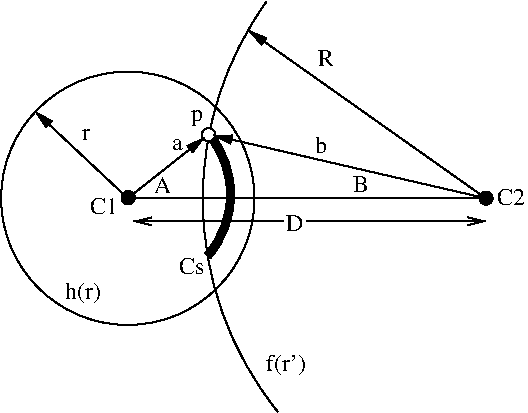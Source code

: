#FIG 3.2
Landscape
Center
Inches
Letter  
100.00
Single
-2
1200 2
5 1 0 1 0 7 0 0 -1 0.000 0 1 0 0 5630.339 1780.410 3569 300 3093 1729 3656 3375
5 1 0 5 0 7 0 0 -1 0.000 0 0 0 0 2597.973 1743.690 3154 1313 3301 1764 3128 2206
1 3 0 1 0 7 0 0 -1 0.000 1 0.0000 2530 1773 950 950 2530 1773 3179 2465
1 4 0 1 0 0 0 0 20 0.000 1 0.0000 5217 1772 49 49 5168 1772 5265 1772
1 4 0 1 0 0 0 0 20 0.000 1 0.0000 2533 1769 50 50 2483 1769 2583 1769
1 3 0 1 0 7 0 0 20 0.000 1 0.0000 3136 1296 50 50 3136 1296 3186 1296
2 1 0 1 0 7 0 0 -1 0.000 0 0 -1 1 0 2
	1 1 1.00 60.00 120.00
	 5215 1773 3173 1301
2 1 0 1 0 7 0 0 -1 0.000 0 0 -1 1 0 2
	1 1 1.00 60.00 120.00
	 5215 1773 3439 517
2 1 0 1 0 7 0 0 -1 0.000 0 0 -1 1 0 2
	1 1 1.00 60.00 120.00
	 2530 1773 1837 1123
2 1 0 1 0 7 0 0 -1 0.000 0 0 -1 1 0 2
	0 0 1.00 60.00 120.00
	 3699 1946 2573 1946
2 1 0 1 0 7 0 0 -1 0.000 0 0 -1 1 0 2
	0 0 1.00 60.00 120.00
	 3872 1946 5215 1946
2 1 0 1 0 7 0 0 -1 0.000 0 0 -1 1 0 2
	1 1 1.00 60.00 120.00
	 2530 1773 3104 1319
2 1 0 1 0 7 0 0 -1 0.000 0 0 -1 0 0 2
	 2530 1773 5215 1773
4 0 0 0 0 0 12 0.0000 2 135 210 5300 1825 C2\001
4 0 0 0 0 0 12 0.0000 2 180 300 2058 2528 h(r)\001
4 0 0 0 0 0 12 0.0000 2 180 330 3569 3072 f(r')\001
4 0 0 0 0 0 12 0.0000 2 135 210 2246 1894 C1\001
4 0 0 0 0 0 12 0.0000 4 90 90 2859 1409 a\001
4 0 0 0 0 0 12 0.0000 4 135 135 2726 1737 A\001
4 0 0 0 0 0 12 0.0000 4 90 60 2183 1339 r\001
4 0 0 0 0 0 12 0.0000 4 135 90 3007 1191 p\001
4 0 0 0 0 0 12 0.0000 4 135 90 3936 1435 b\001
4 0 0 0 0 0 12 0.0000 4 135 135 3719 2015 D\001
4 0 0 0 0 0 12 0.0000 4 135 120 3958 783 R\001
4 0 0 0 0 0 12 0.0000 4 135 120 4221 1729 B\001
4 0 0 0 0 0 12 0.0000 2 135 210 2916 2340 Cs\001
